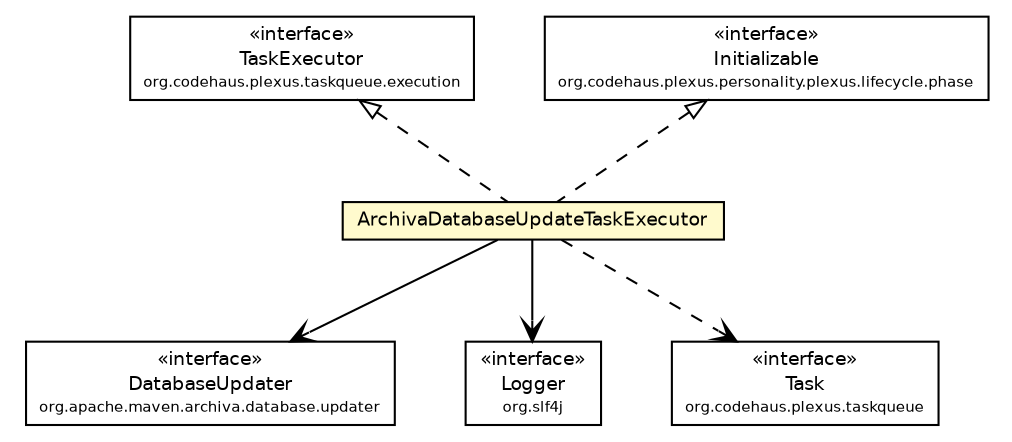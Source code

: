 #!/usr/local/bin/dot
#
# Class diagram 
# Generated by UmlGraph version 4.6 (http://www.spinellis.gr/sw/umlgraph)
#

digraph G {
	edge [fontname="Helvetica",fontsize=10,labelfontname="Helvetica",labelfontsize=10];
	node [fontname="Helvetica",fontsize=10,shape=plaintext];
	// org.apache.maven.archiva.database.updater.DatabaseUpdater
	c117672 [label=<<table border="0" cellborder="1" cellspacing="0" cellpadding="2" port="p" href="../../database/updater/DatabaseUpdater.html">
		<tr><td><table border="0" cellspacing="0" cellpadding="1">
			<tr><td> &laquo;interface&raquo; </td></tr>
			<tr><td> DatabaseUpdater </td></tr>
			<tr><td><font point-size="7.0"> org.apache.maven.archiva.database.updater </font></td></tr>
		</table></td></tr>
		</table>>, fontname="Helvetica", fontcolor="black", fontsize=9.0];
	// org.apache.maven.archiva.scheduled.executors.ArchivaDatabaseUpdateTaskExecutor
	c117712 [label=<<table border="0" cellborder="1" cellspacing="0" cellpadding="2" port="p" bgcolor="lemonChiffon" href="./ArchivaDatabaseUpdateTaskExecutor.html">
		<tr><td><table border="0" cellspacing="0" cellpadding="1">
			<tr><td> ArchivaDatabaseUpdateTaskExecutor </td></tr>
		</table></td></tr>
		</table>>, fontname="Helvetica", fontcolor="black", fontsize=9.0];
	//org.apache.maven.archiva.scheduled.executors.ArchivaDatabaseUpdateTaskExecutor implements org.codehaus.plexus.taskqueue.execution.TaskExecutor
	c117845:p -> c117712:p [dir=back,arrowtail=empty,style=dashed];
	//org.apache.maven.archiva.scheduled.executors.ArchivaDatabaseUpdateTaskExecutor implements org.codehaus.plexus.personality.plexus.lifecycle.phase.Initializable
	c117846:p -> c117712:p [dir=back,arrowtail=empty,style=dashed];
	// org.apache.maven.archiva.scheduled.executors.ArchivaDatabaseUpdateTaskExecutor NAVASSOC org.slf4j.Logger
	c117712:p -> c117847:p [taillabel="", label="", headlabel="", fontname="Helvetica", fontcolor="black", fontsize=10.0, color="black", arrowhead=open];
	// org.apache.maven.archiva.scheduled.executors.ArchivaDatabaseUpdateTaskExecutor NAVASSOC org.apache.maven.archiva.database.updater.DatabaseUpdater
	c117712:p -> c117672:p [taillabel="", label="", headlabel="", fontname="Helvetica", fontcolor="black", fontsize=10.0, color="black", arrowhead=open];
	// org.apache.maven.archiva.scheduled.executors.ArchivaDatabaseUpdateTaskExecutor DEPEND org.codehaus.plexus.taskqueue.Task
	c117712:p -> c117848:p [taillabel="", label="", headlabel="", fontname="Helvetica", fontcolor="black", fontsize=10.0, color="black", arrowhead=open, style=dashed];
	// org.slf4j.Logger
	c117847 [label=<<table border="0" cellborder="1" cellspacing="0" cellpadding="2" port="p" href="http://java.sun.com/j2se/1.4.2/docs/api/org/slf4j/Logger.html">
		<tr><td><table border="0" cellspacing="0" cellpadding="1">
			<tr><td> &laquo;interface&raquo; </td></tr>
			<tr><td> Logger </td></tr>
			<tr><td><font point-size="7.0"> org.slf4j </font></td></tr>
		</table></td></tr>
		</table>>, fontname="Helvetica", fontcolor="black", fontsize=9.0];
	// org.codehaus.plexus.personality.plexus.lifecycle.phase.Initializable
	c117846 [label=<<table border="0" cellborder="1" cellspacing="0" cellpadding="2" port="p" href="http://java.sun.com/j2se/1.4.2/docs/api/org/codehaus/plexus/personality/plexus/lifecycle/phase/Initializable.html">
		<tr><td><table border="0" cellspacing="0" cellpadding="1">
			<tr><td> &laquo;interface&raquo; </td></tr>
			<tr><td> Initializable </td></tr>
			<tr><td><font point-size="7.0"> org.codehaus.plexus.personality.plexus.lifecycle.phase </font></td></tr>
		</table></td></tr>
		</table>>, fontname="Helvetica", fontcolor="black", fontsize=9.0];
	// org.codehaus.plexus.taskqueue.Task
	c117848 [label=<<table border="0" cellborder="1" cellspacing="0" cellpadding="2" port="p" href="http://java.sun.com/j2se/1.4.2/docs/api/org/codehaus/plexus/taskqueue/Task.html">
		<tr><td><table border="0" cellspacing="0" cellpadding="1">
			<tr><td> &laquo;interface&raquo; </td></tr>
			<tr><td> Task </td></tr>
			<tr><td><font point-size="7.0"> org.codehaus.plexus.taskqueue </font></td></tr>
		</table></td></tr>
		</table>>, fontname="Helvetica", fontcolor="black", fontsize=9.0];
	// org.codehaus.plexus.taskqueue.execution.TaskExecutor
	c117845 [label=<<table border="0" cellborder="1" cellspacing="0" cellpadding="2" port="p" href="http://java.sun.com/j2se/1.4.2/docs/api/org/codehaus/plexus/taskqueue/execution/TaskExecutor.html">
		<tr><td><table border="0" cellspacing="0" cellpadding="1">
			<tr><td> &laquo;interface&raquo; </td></tr>
			<tr><td> TaskExecutor </td></tr>
			<tr><td><font point-size="7.0"> org.codehaus.plexus.taskqueue.execution </font></td></tr>
		</table></td></tr>
		</table>>, fontname="Helvetica", fontcolor="black", fontsize=9.0];
}

